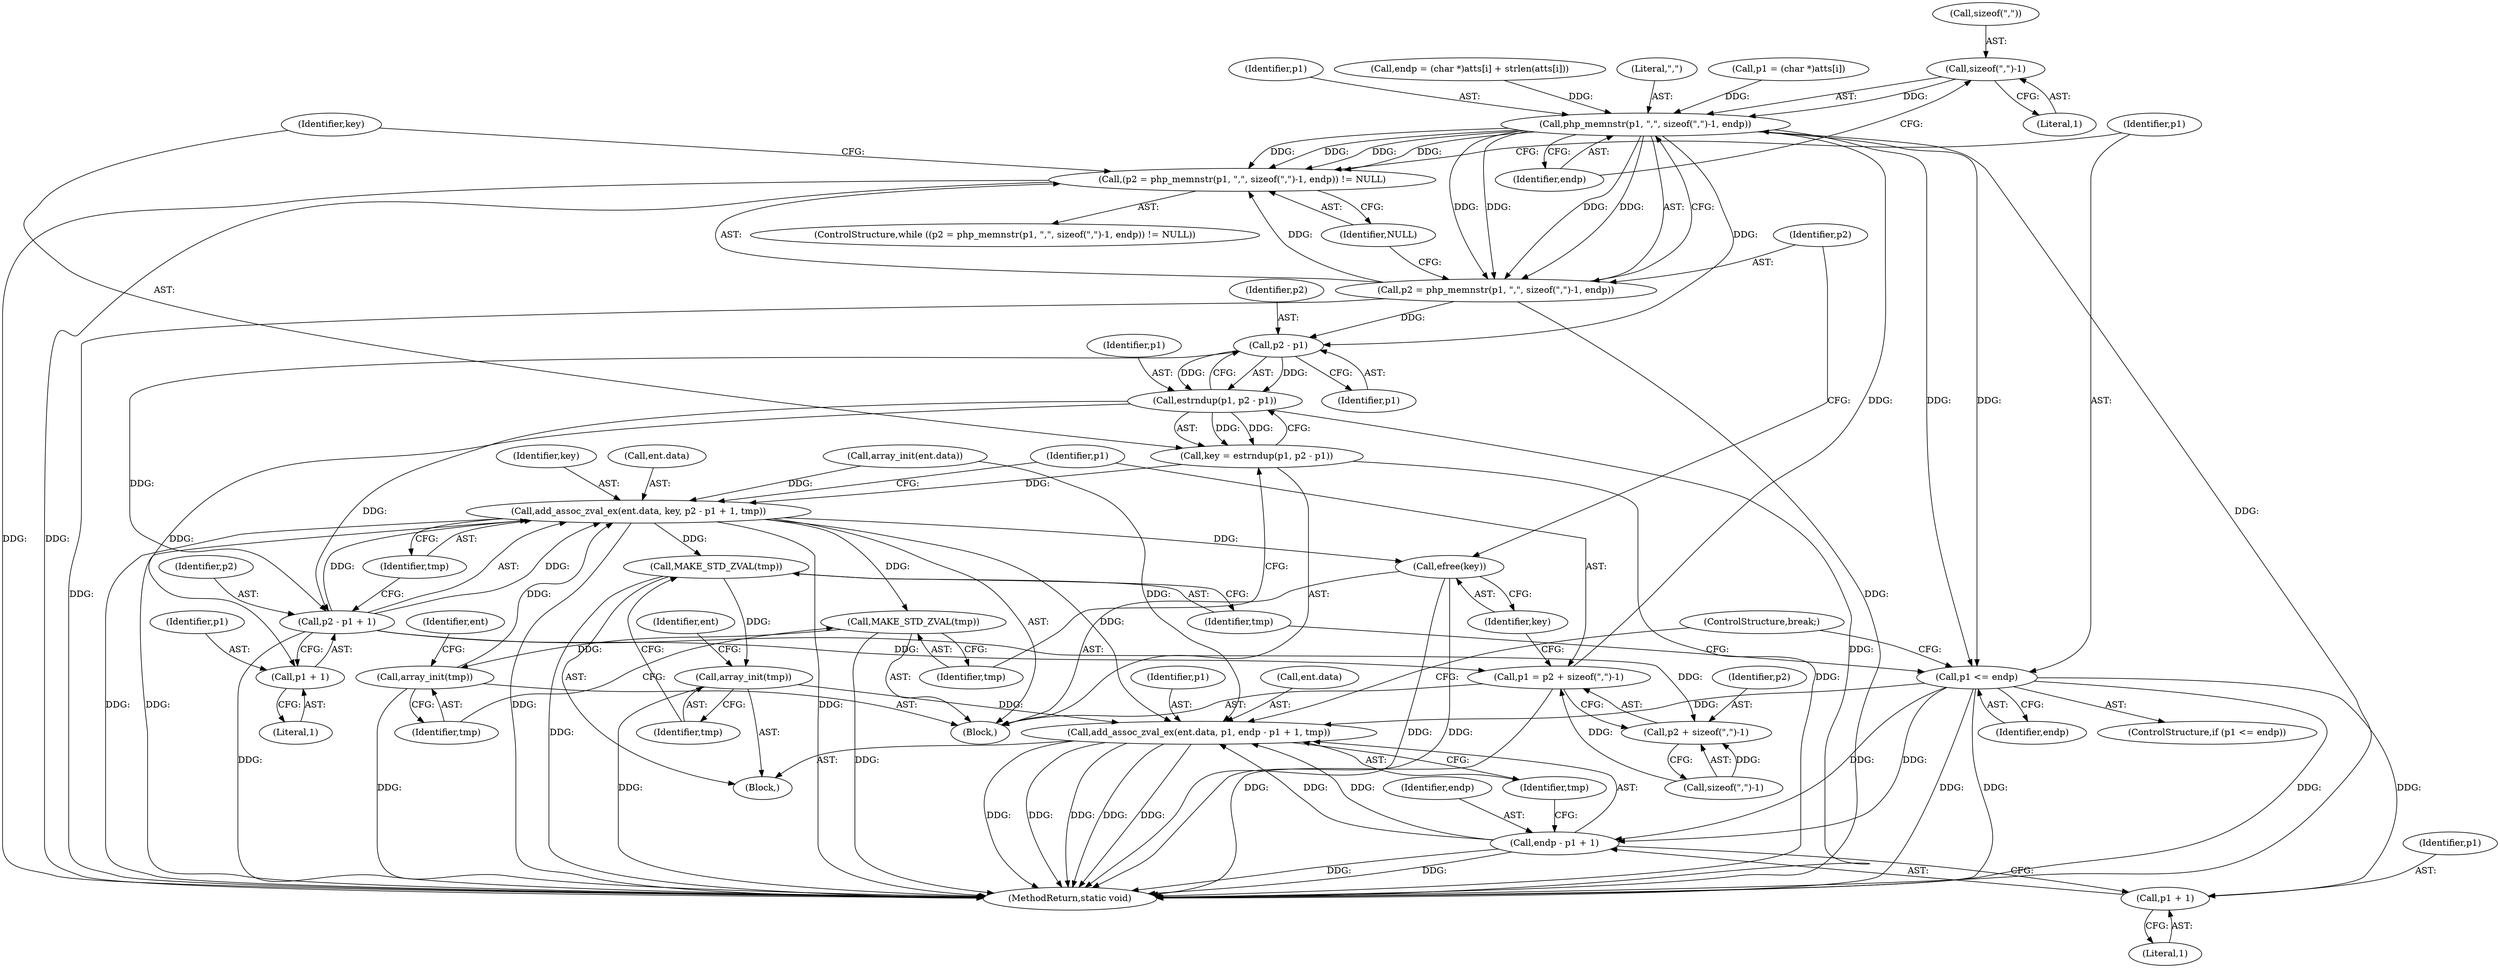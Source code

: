 digraph "0_php-src_c4cca4c20e75359c9a13a1f9a36cb7b4e9601d29?w=1@API" {
"1000650" [label="(Call,sizeof(\",\")-1)"];
"1000647" [label="(Call,php_memnstr(p1, \",\", sizeof(\",\")-1, endp))"];
"1000644" [label="(Call,(p2 = php_memnstr(p1, \",\", sizeof(\",\")-1, endp)) != NULL)"];
"1000645" [label="(Call,p2 = php_memnstr(p1, \",\", sizeof(\",\")-1, endp))"];
"1000661" [label="(Call,p2 - p1)"];
"1000659" [label="(Call,estrndup(p1, p2 - p1))"];
"1000657" [label="(Call,key = estrndup(p1, p2 - p1))"];
"1000668" [label="(Call,add_assoc_zval_ex(ent.data, key, p2 - p1 + 1, tmp))"];
"1000664" [label="(Call,MAKE_STD_ZVAL(tmp))"];
"1000666" [label="(Call,array_init(tmp))"];
"1000687" [label="(Call,efree(key))"];
"1000694" [label="(Call,MAKE_STD_ZVAL(tmp))"];
"1000696" [label="(Call,array_init(tmp))"];
"1000698" [label="(Call,add_assoc_zval_ex(ent.data, p1, endp - p1 + 1, tmp))"];
"1000673" [label="(Call,p2 - p1 + 1)"];
"1000679" [label="(Call,p1 = p2 + sizeof(\",\")-1)"];
"1000681" [label="(Call,p2 + sizeof(\",\")-1)"];
"1000675" [label="(Call,p1 + 1)"];
"1000690" [label="(Call,p1 <= endp)"];
"1000703" [label="(Call,endp - p1 + 1)"];
"1000705" [label="(Call,p1 + 1)"];
"1000647" [label="(Call,php_memnstr(p1, \",\", sizeof(\",\")-1, endp))"];
"1000659" [label="(Call,estrndup(p1, p2 - p1))"];
"1000678" [label="(Identifier,tmp)"];
"1000697" [label="(Identifier,tmp)"];
"1000687" [label="(Call,efree(key))"];
"1000677" [label="(Literal,1)"];
"1000651" [label="(Call,sizeof(\",\"))"];
"1000698" [label="(Call,add_assoc_zval_ex(ent.data, p1, endp - p1 + 1, tmp))"];
"1000679" [label="(Call,p1 = p2 + sizeof(\",\")-1)"];
"1000649" [label="(Literal,\",\")"];
"1000656" [label="(Block,)"];
"1000673" [label="(Call,p2 - p1 + 1)"];
"1000669" [label="(Call,ent.data)"];
"1000699" [label="(Call,ent.data)"];
"1000706" [label="(Identifier,p1)"];
"1000700" [label="(Identifier,ent)"];
"1000662" [label="(Identifier,p2)"];
"1000691" [label="(Identifier,p1)"];
"1000703" [label="(Call,endp - p1 + 1)"];
"1000675" [label="(Call,p1 + 1)"];
"1000864" [label="(MethodReturn,static void)"];
"1000692" [label="(Identifier,endp)"];
"1000688" [label="(Identifier,key)"];
"1000705" [label="(Call,p1 + 1)"];
"1000643" [label="(ControlStructure,while ((p2 = php_memnstr(p1, \",\", sizeof(\",\")-1, endp)) != NULL))"];
"1000693" [label="(Block,)"];
"1000707" [label="(Literal,1)"];
"1000650" [label="(Call,sizeof(\",\")-1)"];
"1000695" [label="(Identifier,tmp)"];
"1000689" [label="(ControlStructure,if (p1 <= endp))"];
"1000708" [label="(Identifier,tmp)"];
"1000666" [label="(Call,array_init(tmp))"];
"1000670" [label="(Identifier,ent)"];
"1000702" [label="(Identifier,p1)"];
"1000654" [label="(Identifier,endp)"];
"1000636" [label="(Call,p1 = (char *)atts[i])"];
"1000646" [label="(Identifier,p2)"];
"1000653" [label="(Literal,1)"];
"1000680" [label="(Identifier,p1)"];
"1000648" [label="(Identifier,p1)"];
"1000658" [label="(Identifier,key)"];
"1000665" [label="(Identifier,tmp)"];
"1000672" [label="(Identifier,key)"];
"1000667" [label="(Identifier,tmp)"];
"1000696" [label="(Call,array_init(tmp))"];
"1000676" [label="(Identifier,p1)"];
"1000664" [label="(Call,MAKE_STD_ZVAL(tmp))"];
"1000655" [label="(Identifier,NULL)"];
"1000681" [label="(Call,p2 + sizeof(\",\")-1)"];
"1000645" [label="(Call,p2 = php_memnstr(p1, \",\", sizeof(\",\")-1, endp))"];
"1000690" [label="(Call,p1 <= endp)"];
"1000644" [label="(Call,(p2 = php_memnstr(p1, \",\", sizeof(\",\")-1, endp)) != NULL)"];
"1000663" [label="(Identifier,p1)"];
"1000683" [label="(Call,sizeof(\",\")-1)"];
"1000661" [label="(Call,p2 - p1)"];
"1000624" [label="(Call,endp = (char *)atts[i] + strlen(atts[i]))"];
"1000660" [label="(Identifier,p1)"];
"1000709" [label="(ControlStructure,break;)"];
"1000704" [label="(Identifier,endp)"];
"1000674" [label="(Identifier,p2)"];
"1000657" [label="(Call,key = estrndup(p1, p2 - p1))"];
"1000682" [label="(Identifier,p2)"];
"1000668" [label="(Call,add_assoc_zval_ex(ent.data, key, p2 - p1 + 1, tmp))"];
"1000584" [label="(Call,array_init(ent.data))"];
"1000694" [label="(Call,MAKE_STD_ZVAL(tmp))"];
"1000650" -> "1000647"  [label="AST: "];
"1000650" -> "1000653"  [label="CFG: "];
"1000651" -> "1000650"  [label="AST: "];
"1000653" -> "1000650"  [label="AST: "];
"1000654" -> "1000650"  [label="CFG: "];
"1000650" -> "1000647"  [label="DDG: "];
"1000647" -> "1000645"  [label="AST: "];
"1000647" -> "1000654"  [label="CFG: "];
"1000648" -> "1000647"  [label="AST: "];
"1000649" -> "1000647"  [label="AST: "];
"1000654" -> "1000647"  [label="AST: "];
"1000645" -> "1000647"  [label="CFG: "];
"1000647" -> "1000864"  [label="DDG: "];
"1000647" -> "1000644"  [label="DDG: "];
"1000647" -> "1000644"  [label="DDG: "];
"1000647" -> "1000644"  [label="DDG: "];
"1000647" -> "1000644"  [label="DDG: "];
"1000647" -> "1000645"  [label="DDG: "];
"1000647" -> "1000645"  [label="DDG: "];
"1000647" -> "1000645"  [label="DDG: "];
"1000647" -> "1000645"  [label="DDG: "];
"1000679" -> "1000647"  [label="DDG: "];
"1000636" -> "1000647"  [label="DDG: "];
"1000624" -> "1000647"  [label="DDG: "];
"1000647" -> "1000661"  [label="DDG: "];
"1000647" -> "1000690"  [label="DDG: "];
"1000647" -> "1000690"  [label="DDG: "];
"1000644" -> "1000643"  [label="AST: "];
"1000644" -> "1000655"  [label="CFG: "];
"1000645" -> "1000644"  [label="AST: "];
"1000655" -> "1000644"  [label="AST: "];
"1000658" -> "1000644"  [label="CFG: "];
"1000691" -> "1000644"  [label="CFG: "];
"1000644" -> "1000864"  [label="DDG: "];
"1000644" -> "1000864"  [label="DDG: "];
"1000645" -> "1000644"  [label="DDG: "];
"1000646" -> "1000645"  [label="AST: "];
"1000655" -> "1000645"  [label="CFG: "];
"1000645" -> "1000864"  [label="DDG: "];
"1000645" -> "1000864"  [label="DDG: "];
"1000645" -> "1000661"  [label="DDG: "];
"1000661" -> "1000659"  [label="AST: "];
"1000661" -> "1000663"  [label="CFG: "];
"1000662" -> "1000661"  [label="AST: "];
"1000663" -> "1000661"  [label="AST: "];
"1000659" -> "1000661"  [label="CFG: "];
"1000661" -> "1000659"  [label="DDG: "];
"1000661" -> "1000659"  [label="DDG: "];
"1000661" -> "1000673"  [label="DDG: "];
"1000659" -> "1000657"  [label="AST: "];
"1000660" -> "1000659"  [label="AST: "];
"1000657" -> "1000659"  [label="CFG: "];
"1000659" -> "1000864"  [label="DDG: "];
"1000659" -> "1000657"  [label="DDG: "];
"1000659" -> "1000657"  [label="DDG: "];
"1000659" -> "1000673"  [label="DDG: "];
"1000659" -> "1000675"  [label="DDG: "];
"1000657" -> "1000656"  [label="AST: "];
"1000658" -> "1000657"  [label="AST: "];
"1000665" -> "1000657"  [label="CFG: "];
"1000657" -> "1000864"  [label="DDG: "];
"1000657" -> "1000668"  [label="DDG: "];
"1000668" -> "1000656"  [label="AST: "];
"1000668" -> "1000678"  [label="CFG: "];
"1000669" -> "1000668"  [label="AST: "];
"1000672" -> "1000668"  [label="AST: "];
"1000673" -> "1000668"  [label="AST: "];
"1000678" -> "1000668"  [label="AST: "];
"1000680" -> "1000668"  [label="CFG: "];
"1000668" -> "1000864"  [label="DDG: "];
"1000668" -> "1000864"  [label="DDG: "];
"1000668" -> "1000864"  [label="DDG: "];
"1000668" -> "1000864"  [label="DDG: "];
"1000668" -> "1000664"  [label="DDG: "];
"1000584" -> "1000668"  [label="DDG: "];
"1000673" -> "1000668"  [label="DDG: "];
"1000673" -> "1000668"  [label="DDG: "];
"1000666" -> "1000668"  [label="DDG: "];
"1000668" -> "1000687"  [label="DDG: "];
"1000668" -> "1000694"  [label="DDG: "];
"1000668" -> "1000698"  [label="DDG: "];
"1000664" -> "1000656"  [label="AST: "];
"1000664" -> "1000665"  [label="CFG: "];
"1000665" -> "1000664"  [label="AST: "];
"1000667" -> "1000664"  [label="CFG: "];
"1000664" -> "1000864"  [label="DDG: "];
"1000664" -> "1000666"  [label="DDG: "];
"1000666" -> "1000656"  [label="AST: "];
"1000666" -> "1000667"  [label="CFG: "];
"1000667" -> "1000666"  [label="AST: "];
"1000670" -> "1000666"  [label="CFG: "];
"1000666" -> "1000864"  [label="DDG: "];
"1000687" -> "1000656"  [label="AST: "];
"1000687" -> "1000688"  [label="CFG: "];
"1000688" -> "1000687"  [label="AST: "];
"1000646" -> "1000687"  [label="CFG: "];
"1000687" -> "1000864"  [label="DDG: "];
"1000687" -> "1000864"  [label="DDG: "];
"1000694" -> "1000693"  [label="AST: "];
"1000694" -> "1000695"  [label="CFG: "];
"1000695" -> "1000694"  [label="AST: "];
"1000697" -> "1000694"  [label="CFG: "];
"1000694" -> "1000864"  [label="DDG: "];
"1000694" -> "1000696"  [label="DDG: "];
"1000696" -> "1000693"  [label="AST: "];
"1000696" -> "1000697"  [label="CFG: "];
"1000697" -> "1000696"  [label="AST: "];
"1000700" -> "1000696"  [label="CFG: "];
"1000696" -> "1000864"  [label="DDG: "];
"1000696" -> "1000698"  [label="DDG: "];
"1000698" -> "1000693"  [label="AST: "];
"1000698" -> "1000708"  [label="CFG: "];
"1000699" -> "1000698"  [label="AST: "];
"1000702" -> "1000698"  [label="AST: "];
"1000703" -> "1000698"  [label="AST: "];
"1000708" -> "1000698"  [label="AST: "];
"1000709" -> "1000698"  [label="CFG: "];
"1000698" -> "1000864"  [label="DDG: "];
"1000698" -> "1000864"  [label="DDG: "];
"1000698" -> "1000864"  [label="DDG: "];
"1000698" -> "1000864"  [label="DDG: "];
"1000698" -> "1000864"  [label="DDG: "];
"1000584" -> "1000698"  [label="DDG: "];
"1000690" -> "1000698"  [label="DDG: "];
"1000703" -> "1000698"  [label="DDG: "];
"1000703" -> "1000698"  [label="DDG: "];
"1000673" -> "1000675"  [label="CFG: "];
"1000674" -> "1000673"  [label="AST: "];
"1000675" -> "1000673"  [label="AST: "];
"1000678" -> "1000673"  [label="CFG: "];
"1000673" -> "1000864"  [label="DDG: "];
"1000673" -> "1000679"  [label="DDG: "];
"1000673" -> "1000681"  [label="DDG: "];
"1000679" -> "1000656"  [label="AST: "];
"1000679" -> "1000681"  [label="CFG: "];
"1000680" -> "1000679"  [label="AST: "];
"1000681" -> "1000679"  [label="AST: "];
"1000688" -> "1000679"  [label="CFG: "];
"1000679" -> "1000864"  [label="DDG: "];
"1000683" -> "1000679"  [label="DDG: "];
"1000681" -> "1000683"  [label="CFG: "];
"1000682" -> "1000681"  [label="AST: "];
"1000683" -> "1000681"  [label="AST: "];
"1000683" -> "1000681"  [label="DDG: "];
"1000675" -> "1000677"  [label="CFG: "];
"1000676" -> "1000675"  [label="AST: "];
"1000677" -> "1000675"  [label="AST: "];
"1000690" -> "1000689"  [label="AST: "];
"1000690" -> "1000692"  [label="CFG: "];
"1000691" -> "1000690"  [label="AST: "];
"1000692" -> "1000690"  [label="AST: "];
"1000695" -> "1000690"  [label="CFG: "];
"1000709" -> "1000690"  [label="CFG: "];
"1000690" -> "1000864"  [label="DDG: "];
"1000690" -> "1000864"  [label="DDG: "];
"1000690" -> "1000864"  [label="DDG: "];
"1000690" -> "1000703"  [label="DDG: "];
"1000690" -> "1000703"  [label="DDG: "];
"1000690" -> "1000705"  [label="DDG: "];
"1000703" -> "1000705"  [label="CFG: "];
"1000704" -> "1000703"  [label="AST: "];
"1000705" -> "1000703"  [label="AST: "];
"1000708" -> "1000703"  [label="CFG: "];
"1000703" -> "1000864"  [label="DDG: "];
"1000703" -> "1000864"  [label="DDG: "];
"1000705" -> "1000707"  [label="CFG: "];
"1000706" -> "1000705"  [label="AST: "];
"1000707" -> "1000705"  [label="AST: "];
}
